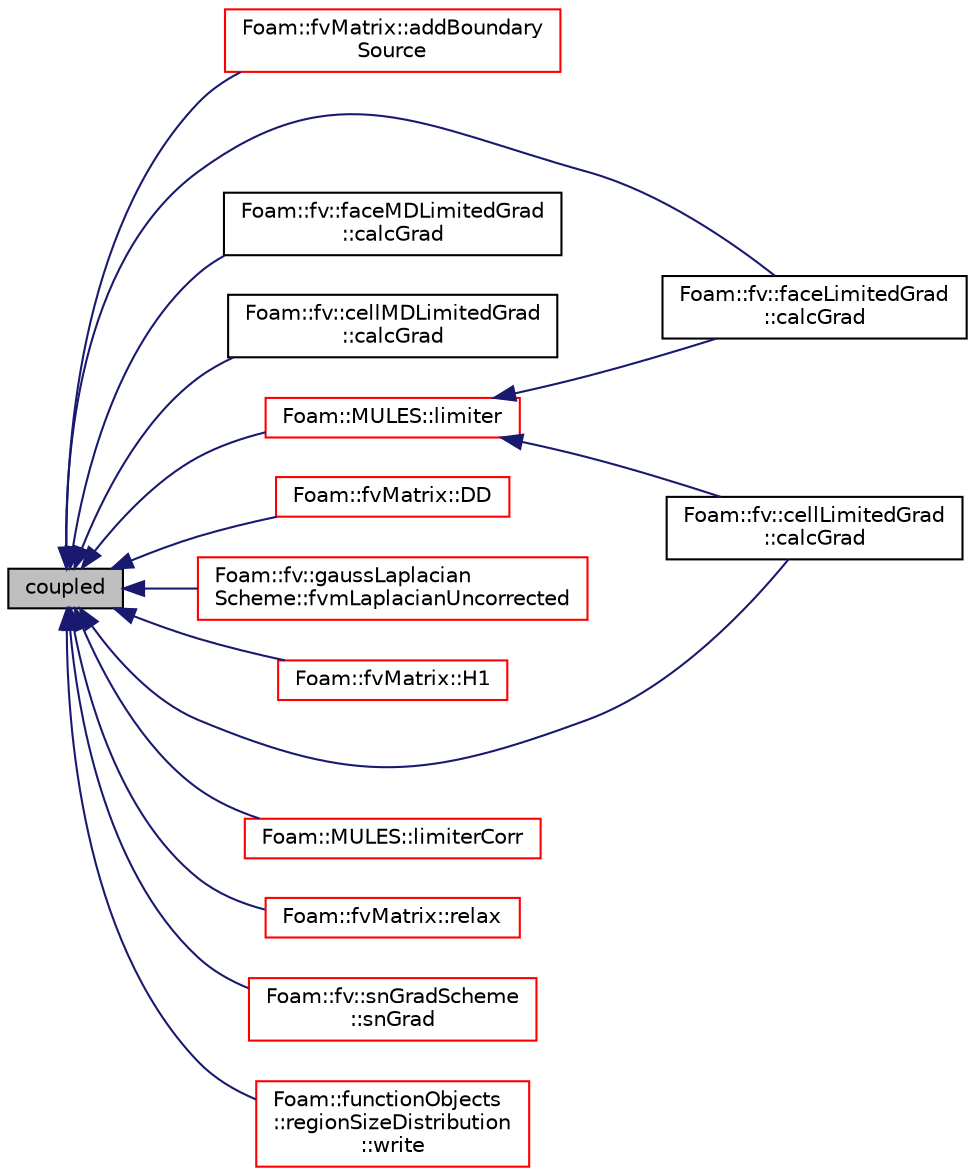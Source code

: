 digraph "coupled"
{
  bgcolor="transparent";
  edge [fontname="Helvetica",fontsize="10",labelfontname="Helvetica",labelfontsize="10"];
  node [fontname="Helvetica",fontsize="10",shape=record];
  rankdir="LR";
  Node1 [label="coupled",height=0.2,width=0.4,color="black", fillcolor="grey75", style="filled", fontcolor="black"];
  Node1 -> Node2 [dir="back",color="midnightblue",fontsize="10",style="solid",fontname="Helvetica"];
  Node2 [label="Foam::fvMatrix::addBoundary\lSource",height=0.2,width=0.4,color="red",URL="$a00888.html#a0011948a44dfba18f7aa66cf672fbfec"];
  Node1 -> Node3 [dir="back",color="midnightblue",fontsize="10",style="solid",fontname="Helvetica"];
  Node3 [label="Foam::fv::faceLimitedGrad\l::calcGrad",height=0.2,width=0.4,color="black",URL="$a00736.html#ad8d9cb82461fad7624154d2e66528aa7"];
  Node1 -> Node4 [dir="back",color="midnightblue",fontsize="10",style="solid",fontname="Helvetica"];
  Node4 [label="Foam::fv::faceMDLimitedGrad\l::calcGrad",height=0.2,width=0.4,color="black",URL="$a00738.html#ad8d9cb82461fad7624154d2e66528aa7"];
  Node1 -> Node5 [dir="back",color="midnightblue",fontsize="10",style="solid",fontname="Helvetica"];
  Node5 [label="Foam::fv::cellMDLimitedGrad\l::calcGrad",height=0.2,width=0.4,color="black",URL="$a00216.html#a9e6946d5c172823826c394cab9979f17"];
  Node1 -> Node6 [dir="back",color="midnightblue",fontsize="10",style="solid",fontname="Helvetica"];
  Node6 [label="Foam::fv::cellLimitedGrad\l::calcGrad",height=0.2,width=0.4,color="black",URL="$a00212.html#a9e6946d5c172823826c394cab9979f17"];
  Node1 -> Node7 [dir="back",color="midnightblue",fontsize="10",style="solid",fontname="Helvetica"];
  Node7 [label="Foam::fvMatrix::DD",height=0.2,width=0.4,color="red",URL="$a00888.html#a66380f6490cbf166be39cad0d992a8eb",tooltip="Return the matrix Type diagonal. "];
  Node1 -> Node8 [dir="back",color="midnightblue",fontsize="10",style="solid",fontname="Helvetica"];
  Node8 [label="Foam::fv::gaussLaplacian\lScheme::fvmLaplacianUncorrected",height=0.2,width=0.4,color="red",URL="$a00919.html#ae2bfcc390fd0fe8c037f248421cbb5ec"];
  Node1 -> Node9 [dir="back",color="midnightblue",fontsize="10",style="solid",fontname="Helvetica"];
  Node9 [label="Foam::fvMatrix::H1",height=0.2,width=0.4,color="red",URL="$a00888.html#ad973c8cad195e7174c90582555363352",tooltip="Return H(1) "];
  Node1 -> Node10 [dir="back",color="midnightblue",fontsize="10",style="solid",fontname="Helvetica"];
  Node10 [label="Foam::MULES::limiter",height=0.2,width=0.4,color="red",URL="$a11038.html#ae7bb06bb4b6724eb8a202da04f6e5557"];
  Node10 -> Node6 [dir="back",color="midnightblue",fontsize="10",style="solid",fontname="Helvetica"];
  Node10 -> Node3 [dir="back",color="midnightblue",fontsize="10",style="solid",fontname="Helvetica"];
  Node1 -> Node11 [dir="back",color="midnightblue",fontsize="10",style="solid",fontname="Helvetica"];
  Node11 [label="Foam::MULES::limiterCorr",height=0.2,width=0.4,color="red",URL="$a11038.html#a94d3a088ccd04c49be0be5bbfb218379"];
  Node1 -> Node12 [dir="back",color="midnightblue",fontsize="10",style="solid",fontname="Helvetica"];
  Node12 [label="Foam::fvMatrix::relax",height=0.2,width=0.4,color="red",URL="$a00888.html#a06343b944c91a56352ebf646011c212e",tooltip="Relax matrix (for steady-state solution). "];
  Node1 -> Node13 [dir="back",color="midnightblue",fontsize="10",style="solid",fontname="Helvetica"];
  Node13 [label="Foam::fv::snGradScheme\l::snGrad",height=0.2,width=0.4,color="red",URL="$a02428.html#aaaa1dd14567f9116d35f40c25da74990",tooltip="Return the snGrad of the given cell field with the given deltaCoeffs. "];
  Node1 -> Node14 [dir="back",color="midnightblue",fontsize="10",style="solid",fontname="Helvetica"];
  Node14 [label="Foam::functionObjects\l::regionSizeDistribution\l::write",height=0.2,width=0.4,color="red",URL="$a02188.html#aac759501cf6c7895a70eecbef0226ae1",tooltip="Calculate the regionSizeDistribution and write. "];
}
